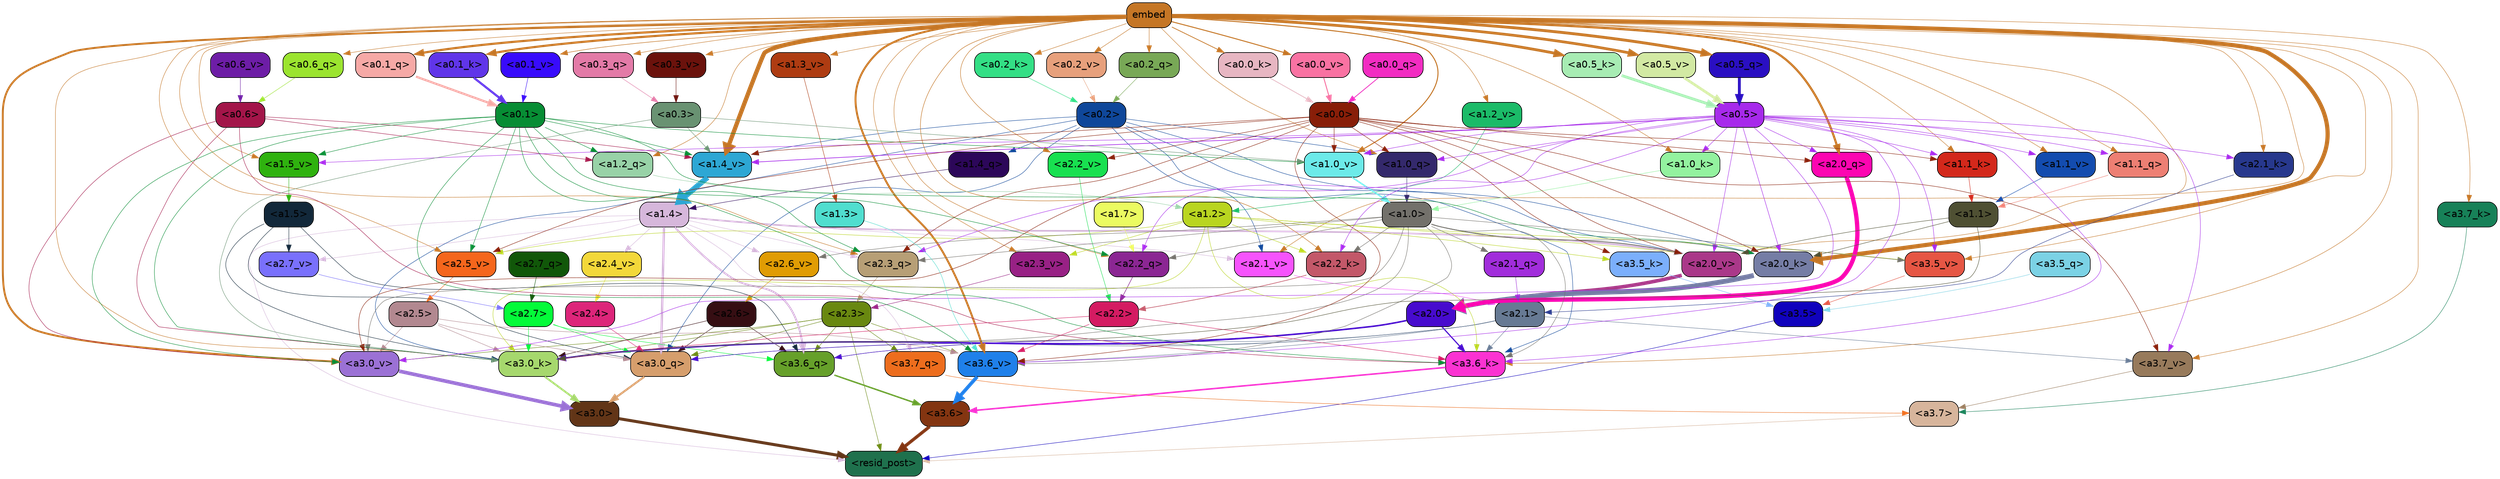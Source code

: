 strict digraph "" {
	graph [bgcolor=transparent,
		layout=dot,
		overlap=false,
		splines=true
	];
	"<a3.7>"	[color=black,
		fillcolor="#d7b59c",
		fontname=Helvetica,
		shape=box,
		style="filled, rounded"];
	"<resid_post>"	[color=black,
		fillcolor="#1f714d",
		fontname=Helvetica,
		shape=box,
		style="filled, rounded"];
	"<a3.7>" -> "<resid_post>"	[color="#d7b59c",
		penwidth=0.6239100098609924];
	"<a3.6>"	[color=black,
		fillcolor="#833511",
		fontname=Helvetica,
		shape=box,
		style="filled, rounded"];
	"<a3.6>" -> "<resid_post>"	[color="#833511",
		penwidth=4.569062113761902];
	"<a3.5>"	[color=black,
		fillcolor="#1002bd",
		fontname=Helvetica,
		shape=box,
		style="filled, rounded"];
	"<a3.5>" -> "<resid_post>"	[color="#1002bd",
		penwidth=0.6];
	"<a3.0>"	[color=black,
		fillcolor="#623517",
		fontname=Helvetica,
		shape=box,
		style="filled, rounded"];
	"<a3.0>" -> "<resid_post>"	[color="#623517",
		penwidth=4.283544182777405];
	"<a2.3>"	[color=black,
		fillcolor="#698810",
		fontname=Helvetica,
		shape=box,
		style="filled, rounded"];
	"<a2.3>" -> "<resid_post>"	[color="#698810",
		penwidth=0.6];
	"<a3.7_q>"	[color=black,
		fillcolor="#ed6d1d",
		fontname=Helvetica,
		shape=box,
		style="filled, rounded"];
	"<a2.3>" -> "<a3.7_q>"	[color="#698810",
		penwidth=0.6];
	"<a3.6_q>"	[color=black,
		fillcolor="#66a02a",
		fontname=Helvetica,
		shape=box,
		style="filled, rounded"];
	"<a2.3>" -> "<a3.6_q>"	[color="#698810",
		penwidth=0.6];
	"<a3.0_q>"	[color=black,
		fillcolor="#d69e6c",
		fontname=Helvetica,
		shape=box,
		style="filled, rounded"];
	"<a2.3>" -> "<a3.0_q>"	[color="#698810",
		penwidth=0.6];
	"<a3.0_k>"	[color=black,
		fillcolor="#a6d86d",
		fontname=Helvetica,
		shape=box,
		style="filled, rounded"];
	"<a2.3>" -> "<a3.0_k>"	[color="#698810",
		penwidth=0.6];
	"<a3.6_v>"	[color=black,
		fillcolor="#1f80ea",
		fontname=Helvetica,
		shape=box,
		style="filled, rounded"];
	"<a2.3>" -> "<a3.6_v>"	[color="#698810",
		penwidth=0.6];
	"<a3.0_v>"	[color=black,
		fillcolor="#9b71d5",
		fontname=Helvetica,
		shape=box,
		style="filled, rounded"];
	"<a2.3>" -> "<a3.0_v>"	[color="#698810",
		penwidth=0.6];
	"<a1.4>"	[color=black,
		fillcolor="#d6b7db",
		fontname=Helvetica,
		shape=box,
		style="filled, rounded"];
	"<a1.4>" -> "<resid_post>"	[color="#d6b7db",
		penwidth=0.6];
	"<a1.4>" -> "<a3.7_q>"	[color="#d6b7db",
		penwidth=0.6];
	"<a1.4>" -> "<a3.6_q>"	[color="#d6b7db",
		penwidth=2.6908124685287476];
	"<a1.4>" -> "<a3.0_q>"	[color="#d6b7db",
		penwidth=3.32076895236969];
	"<a2.3_q>"	[color=black,
		fillcolor="#b79f76",
		fontname=Helvetica,
		shape=box,
		style="filled, rounded"];
	"<a1.4>" -> "<a2.3_q>"	[color="#d6b7db",
		penwidth=0.6];
	"<a2.7_v>"	[color=black,
		fillcolor="#7970fc",
		fontname=Helvetica,
		shape=box,
		style="filled, rounded"];
	"<a1.4>" -> "<a2.7_v>"	[color="#d6b7db",
		penwidth=0.6];
	"<a2.6_v>"	[color=black,
		fillcolor="#e09c04",
		fontname=Helvetica,
		shape=box,
		style="filled, rounded"];
	"<a1.4>" -> "<a2.6_v>"	[color="#d6b7db",
		penwidth=0.6];
	"<a2.5_v>"	[color=black,
		fillcolor="#f5661c",
		fontname=Helvetica,
		shape=box,
		style="filled, rounded"];
	"<a1.4>" -> "<a2.5_v>"	[color="#d6b7db",
		penwidth=0.6];
	"<a2.4_v>"	[color=black,
		fillcolor="#f3d83a",
		fontname=Helvetica,
		shape=box,
		style="filled, rounded"];
	"<a1.4>" -> "<a2.4_v>"	[color="#d6b7db",
		penwidth=0.6];
	"<a2.1_v>"	[color=black,
		fillcolor="#f653fc",
		fontname=Helvetica,
		shape=box,
		style="filled, rounded"];
	"<a1.4>" -> "<a2.1_v>"	[color="#d6b7db",
		penwidth=0.6];
	"<a2.0_v>"	[color=black,
		fillcolor="#aa3889",
		fontname=Helvetica,
		shape=box,
		style="filled, rounded"];
	"<a1.4>" -> "<a2.0_v>"	[color="#d6b7db",
		penwidth=2.3065454959869385];
	"<a3.7_q>" -> "<a3.7>"	[color="#ed6d1d",
		penwidth=0.6];
	"<a3.6_q>" -> "<a3.6>"	[color="#66a02a",
		penwidth=2.03758105635643];
	"<a3.5_q>"	[color=black,
		fillcolor="#7bd2e5",
		fontname=Helvetica,
		shape=box,
		style="filled, rounded"];
	"<a3.5_q>" -> "<a3.5>"	[color="#7bd2e5",
		penwidth=0.6];
	"<a3.0_q>" -> "<a3.0>"	[color="#d69e6c",
		penwidth=2.8638100624084473];
	"<a3.7_k>"	[color=black,
		fillcolor="#178158",
		fontname=Helvetica,
		shape=box,
		style="filled, rounded"];
	"<a3.7_k>" -> "<a3.7>"	[color="#178158",
		penwidth=0.6];
	"<a3.6_k>"	[color=black,
		fillcolor="#fb32d2",
		fontname=Helvetica,
		shape=box,
		style="filled, rounded"];
	"<a3.6_k>" -> "<a3.6>"	[color="#fb32d2",
		penwidth=2.174198240041733];
	"<a3.5_k>"	[color=black,
		fillcolor="#7baffc",
		fontname=Helvetica,
		shape=box,
		style="filled, rounded"];
	"<a3.5_k>" -> "<a3.5>"	[color="#7baffc",
		penwidth=0.6];
	"<a3.0_k>" -> "<a3.0>"	[color="#a6d86d",
		penwidth=2.6274144649505615];
	"<a3.7_v>"	[color=black,
		fillcolor="#977a5b",
		fontname=Helvetica,
		shape=box,
		style="filled, rounded"];
	"<a3.7_v>" -> "<a3.7>"	[color="#977a5b",
		penwidth=0.6];
	"<a3.6_v>" -> "<a3.6>"	[color="#1f80ea",
		penwidth=5.002329230308533];
	"<a3.5_v>"	[color=black,
		fillcolor="#e65644",
		fontname=Helvetica,
		shape=box,
		style="filled, rounded"];
	"<a3.5_v>" -> "<a3.5>"	[color="#e65644",
		penwidth=0.6];
	"<a3.0_v>" -> "<a3.0>"	[color="#9b71d5",
		penwidth=5.188832879066467];
	"<a2.7>"	[color=black,
		fillcolor="#04fb39",
		fontname=Helvetica,
		shape=box,
		style="filled, rounded"];
	"<a2.7>" -> "<a3.6_q>"	[color="#04fb39",
		penwidth=0.6];
	"<a2.7>" -> "<a3.0_q>"	[color="#04fb39",
		penwidth=0.6];
	"<a2.7>" -> "<a3.0_k>"	[color="#04fb39",
		penwidth=0.6];
	"<a2.6>"	[color=black,
		fillcolor="#360e13",
		fontname=Helvetica,
		shape=box,
		style="filled, rounded"];
	"<a2.6>" -> "<a3.6_q>"	[color="#360e13",
		penwidth=0.6];
	"<a2.6>" -> "<a3.0_q>"	[color="#360e13",
		penwidth=0.6];
	"<a2.6>" -> "<a3.0_k>"	[color="#360e13",
		penwidth=0.6];
	"<a2.1>"	[color=black,
		fillcolor="#677a94",
		fontname=Helvetica,
		shape=box,
		style="filled, rounded"];
	"<a2.1>" -> "<a3.6_q>"	[color="#677a94",
		penwidth=0.6];
	"<a2.1>" -> "<a3.0_q>"	[color="#677a94",
		penwidth=0.6];
	"<a2.1>" -> "<a3.6_k>"	[color="#677a94",
		penwidth=0.6];
	"<a2.1>" -> "<a3.0_k>"	[color="#677a94",
		penwidth=0.6];
	"<a2.1>" -> "<a3.7_v>"	[color="#677a94",
		penwidth=0.6];
	"<a2.1>" -> "<a3.6_v>"	[color="#677a94",
		penwidth=0.6];
	"<a2.0>"	[color=black,
		fillcolor="#470bce",
		fontname=Helvetica,
		shape=box,
		style="filled, rounded"];
	"<a2.0>" -> "<a3.6_q>"	[color="#470bce",
		penwidth=0.6];
	"<a2.0>" -> "<a3.0_q>"	[color="#470bce",
		penwidth=0.6];
	"<a2.0>" -> "<a3.6_k>"	[color="#470bce",
		penwidth=1.6254686117172241];
	"<a2.0>" -> "<a3.0_k>"	[color="#470bce",
		penwidth=2.182972814887762];
	"<a1.5>"	[color=black,
		fillcolor="#12283a",
		fontname=Helvetica,
		shape=box,
		style="filled, rounded"];
	"<a1.5>" -> "<a3.6_q>"	[color="#12283a",
		penwidth=0.6];
	"<a1.5>" -> "<a3.0_q>"	[color="#12283a",
		penwidth=0.6];
	"<a1.5>" -> "<a3.0_k>"	[color="#12283a",
		penwidth=0.6];
	"<a1.5>" -> "<a2.7_v>"	[color="#12283a",
		penwidth=0.6];
	"<a2.5>"	[color=black,
		fillcolor="#b28890",
		fontname=Helvetica,
		shape=box,
		style="filled, rounded"];
	"<a2.5>" -> "<a3.0_q>"	[color="#b28890",
		penwidth=0.6];
	"<a2.5>" -> "<a3.0_k>"	[color="#b28890",
		penwidth=0.6];
	"<a2.5>" -> "<a3.6_v>"	[color="#b28890",
		penwidth=0.6];
	"<a2.5>" -> "<a3.0_v>"	[color="#b28890",
		penwidth=0.6];
	"<a2.4>"	[color=black,
		fillcolor="#dd257a",
		fontname=Helvetica,
		shape=box,
		style="filled, rounded"];
	"<a2.4>" -> "<a3.0_q>"	[color="#dd257a",
		penwidth=0.6];
	"<a0.2>"	[color=black,
		fillcolor="#0f479a",
		fontname=Helvetica,
		shape=box,
		style="filled, rounded"];
	"<a0.2>" -> "<a3.0_q>"	[color="#0f479a",
		penwidth=0.6];
	"<a0.2>" -> "<a3.6_k>"	[color="#0f479a",
		penwidth=0.6];
	"<a0.2>" -> "<a3.0_k>"	[color="#0f479a",
		penwidth=0.6];
	"<a2.0_k>"	[color=black,
		fillcolor="#757da5",
		fontname=Helvetica,
		shape=box,
		style="filled, rounded"];
	"<a0.2>" -> "<a2.0_k>"	[color="#0f479a",
		penwidth=0.6];
	"<a0.2>" -> "<a2.1_v>"	[color="#0f479a",
		penwidth=0.6];
	"<a0.2>" -> "<a2.0_v>"	[color="#0f479a",
		penwidth=0.6];
	"<a1.4_q>"	[color=black,
		fillcolor="#2c0759",
		fontname=Helvetica,
		shape=box,
		style="filled, rounded"];
	"<a0.2>" -> "<a1.4_q>"	[color="#0f479a",
		penwidth=0.6];
	"<a1.0_q>"	[color=black,
		fillcolor="#34296c",
		fontname=Helvetica,
		shape=box,
		style="filled, rounded"];
	"<a0.2>" -> "<a1.0_q>"	[color="#0f479a",
		penwidth=0.6];
	"<a1.4_v>"	[color=black,
		fillcolor="#2da7d4",
		fontname=Helvetica,
		shape=box,
		style="filled, rounded"];
	"<a0.2>" -> "<a1.4_v>"	[color="#0f479a",
		penwidth=0.6];
	embed	[color=black,
		fillcolor="#c57625",
		fontname=Helvetica,
		shape=box,
		style="filled, rounded"];
	embed -> "<a3.7_k>"	[color="#c57625",
		penwidth=0.6];
	embed -> "<a3.6_k>"	[color="#c57625",
		penwidth=0.6];
	embed -> "<a3.0_k>"	[color="#c57625",
		penwidth=0.6];
	embed -> "<a3.7_v>"	[color="#c57625",
		penwidth=0.6];
	embed -> "<a3.6_v>"	[color="#c57625",
		penwidth=2.809220314025879];
	embed -> "<a3.5_v>"	[color="#c57625",
		penwidth=0.6];
	embed -> "<a3.0_v>"	[color="#c57625",
		penwidth=2.754121422767639];
	embed -> "<a2.3_q>"	[color="#c57625",
		penwidth=0.6];
	"<a2.2_q>"	[color=black,
		fillcolor="#8b2693",
		fontname=Helvetica,
		shape=box,
		style="filled, rounded"];
	embed -> "<a2.2_q>"	[color="#c57625",
		penwidth=0.6];
	"<a2.0_q>"	[color=black,
		fillcolor="#fc05b1",
		fontname=Helvetica,
		shape=box,
		style="filled, rounded"];
	embed -> "<a2.0_q>"	[color="#c57625",
		penwidth=3.102177858352661];
	"<a2.2_k>"	[color=black,
		fillcolor="#c35869",
		fontname=Helvetica,
		shape=box,
		style="filled, rounded"];
	embed -> "<a2.2_k>"	[color="#c57625",
		penwidth=0.6805839538574219];
	"<a2.1_k>"	[color=black,
		fillcolor="#27388d",
		fontname=Helvetica,
		shape=box,
		style="filled, rounded"];
	embed -> "<a2.1_k>"	[color="#c57625",
		penwidth=0.6];
	embed -> "<a2.0_k>"	[color="#c57625",
		penwidth=5.977519929409027];
	embed -> "<a2.5_v>"	[color="#c57625",
		penwidth=0.6];
	"<a2.3_v>"	[color=black,
		fillcolor="#982185",
		fontname=Helvetica,
		shape=box,
		style="filled, rounded"];
	embed -> "<a2.3_v>"	[color="#c57625",
		penwidth=0.6];
	"<a2.2_v>"	[color=black,
		fillcolor="#18e050",
		fontname=Helvetica,
		shape=box,
		style="filled, rounded"];
	embed -> "<a2.2_v>"	[color="#c57625",
		penwidth=0.6436443328857422];
	embed -> "<a2.1_v>"	[color="#c57625",
		penwidth=0.6];
	embed -> "<a2.0_v>"	[color="#c57625",
		penwidth=0.6];
	"<a1.2_q>"	[color=black,
		fillcolor="#98d2a7",
		fontname=Helvetica,
		shape=box,
		style="filled, rounded"];
	embed -> "<a1.2_q>"	[color="#c57625",
		penwidth=0.6224298477172852];
	"<a1.1_q>"	[color=black,
		fillcolor="#ed7f73",
		fontname=Helvetica,
		shape=box,
		style="filled, rounded"];
	embed -> "<a1.1_q>"	[color="#c57625",
		penwidth=0.6];
	embed -> "<a1.0_q>"	[color="#c57625",
		penwidth=0.6];
	"<a1.1_k>"	[color=black,
		fillcolor="#d3281b",
		fontname=Helvetica,
		shape=box,
		style="filled, rounded"];
	embed -> "<a1.1_k>"	[color="#c57625",
		penwidth=0.6];
	"<a1.0_k>"	[color=black,
		fillcolor="#93f29f",
		fontname=Helvetica,
		shape=box,
		style="filled, rounded"];
	embed -> "<a1.0_k>"	[color="#c57625",
		penwidth=0.6];
	"<a1.5_v>"	[color=black,
		fillcolor="#2fb20f",
		fontname=Helvetica,
		shape=box,
		style="filled, rounded"];
	embed -> "<a1.5_v>"	[color="#c57625",
		penwidth=0.6];
	embed -> "<a1.4_v>"	[color="#c57625",
		penwidth=6.155339062213898];
	"<a1.3_v>"	[color=black,
		fillcolor="#ae3c12",
		fontname=Helvetica,
		shape=box,
		style="filled, rounded"];
	embed -> "<a1.3_v>"	[color="#c57625",
		penwidth=0.6];
	"<a1.2_v>"	[color=black,
		fillcolor="#1bbb68",
		fontname=Helvetica,
		shape=box,
		style="filled, rounded"];
	embed -> "<a1.2_v>"	[color="#c57625",
		penwidth=0.6];
	"<a1.1_v>"	[color=black,
		fillcolor="#134caf",
		fontname=Helvetica,
		shape=box,
		style="filled, rounded"];
	embed -> "<a1.1_v>"	[color="#c57625",
		penwidth=0.6];
	"<a1.0_v>"	[color=black,
		fillcolor="#6ceae9",
		fontname=Helvetica,
		shape=box,
		style="filled, rounded"];
	embed -> "<a1.0_v>"	[color="#c57625",
		penwidth=1.3890299797058105];
	"<a0.6_q>"	[color=black,
		fillcolor="#9be42f",
		fontname=Helvetica,
		shape=box,
		style="filled, rounded"];
	embed -> "<a0.6_q>"	[color="#c57625",
		penwidth=0.6];
	"<a0.5_q>"	[color=black,
		fillcolor="#2a0fc2",
		fontname=Helvetica,
		shape=box,
		style="filled, rounded"];
	embed -> "<a0.5_q>"	[color="#c57625",
		penwidth=4.07996666431427];
	"<a0.3_q>"	[color=black,
		fillcolor="#e37aa7",
		fontname=Helvetica,
		shape=box,
		style="filled, rounded"];
	embed -> "<a0.3_q>"	[color="#c57625",
		penwidth=0.6];
	"<a0.2_q>"	[color=black,
		fillcolor="#78a856",
		fontname=Helvetica,
		shape=box,
		style="filled, rounded"];
	embed -> "<a0.2_q>"	[color="#c57625",
		penwidth=0.6];
	"<a0.1_q>"	[color=black,
		fillcolor="#f6a9a6",
		fontname=Helvetica,
		shape=box,
		style="filled, rounded"];
	embed -> "<a0.1_q>"	[color="#c57625",
		penwidth=3.1045215129852295];
	"<a0.5_k>"	[color=black,
		fillcolor="#a7ecb3",
		fontname=Helvetica,
		shape=box,
		style="filled, rounded"];
	embed -> "<a0.5_k>"	[color="#c57625",
		penwidth=3.961596131324768];
	"<a0.2_k>"	[color=black,
		fillcolor="#33df85",
		fontname=Helvetica,
		shape=box,
		style="filled, rounded"];
	embed -> "<a0.2_k>"	[color="#c57625",
		penwidth=0.6];
	"<a0.1_k>"	[color=black,
		fillcolor="#6035e9",
		fontname=Helvetica,
		shape=box,
		style="filled, rounded"];
	embed -> "<a0.1_k>"	[color="#c57625",
		penwidth=3.0873727798461914];
	"<a0.0_k>"	[color=black,
		fillcolor="#e7b6c2",
		fontname=Helvetica,
		shape=box,
		style="filled, rounded"];
	embed -> "<a0.0_k>"	[color="#c57625",
		penwidth=1.0056166648864746];
	"<a0.5_v>"	[color=black,
		fillcolor="#d2e9a3",
		fontname=Helvetica,
		shape=box,
		style="filled, rounded"];
	embed -> "<a0.5_v>"	[color="#c57625",
		penwidth=3.8657681941986084];
	"<a0.3_v>"	[color=black,
		fillcolor="#6b120c",
		fontname=Helvetica,
		shape=box,
		style="filled, rounded"];
	embed -> "<a0.3_v>"	[color="#c57625",
		penwidth=0.6];
	"<a0.2_v>"	[color=black,
		fillcolor="#e7a07c",
		fontname=Helvetica,
		shape=box,
		style="filled, rounded"];
	embed -> "<a0.2_v>"	[color="#c57625",
		penwidth=0.6];
	"<a0.1_v>"	[color=black,
		fillcolor="#380bfc",
		fontname=Helvetica,
		shape=box,
		style="filled, rounded"];
	embed -> "<a0.1_v>"	[color="#c57625",
		penwidth=0.7226338386535645];
	"<a0.0_v>"	[color=black,
		fillcolor="#f972a2",
		fontname=Helvetica,
		shape=box,
		style="filled, rounded"];
	embed -> "<a0.0_v>"	[color="#c57625",
		penwidth=1.3709254264831543];
	"<a2.2>"	[color=black,
		fillcolor="#d41b62",
		fontname=Helvetica,
		shape=box,
		style="filled, rounded"];
	"<a2.2>" -> "<a3.6_k>"	[color="#d41b62",
		penwidth=0.6];
	"<a2.2>" -> "<a3.0_k>"	[color="#d41b62",
		penwidth=0.6065438985824585];
	"<a2.2>" -> "<a3.6_v>"	[color="#d41b62",
		penwidth=0.6];
	"<a1.2>"	[color=black,
		fillcolor="#b9d520",
		fontname=Helvetica,
		shape=box,
		style="filled, rounded"];
	"<a1.2>" -> "<a3.6_k>"	[color="#b9d520",
		penwidth=0.6];
	"<a1.2>" -> "<a3.5_k>"	[color="#b9d520",
		penwidth=0.6];
	"<a1.2>" -> "<a3.0_k>"	[color="#b9d520",
		penwidth=0.6];
	"<a1.2>" -> "<a3.5_v>"	[color="#b9d520",
		penwidth=0.6];
	"<a1.2>" -> "<a2.2_k>"	[color="#b9d520",
		penwidth=0.6];
	"<a1.2>" -> "<a2.5_v>"	[color="#b9d520",
		penwidth=0.6];
	"<a1.2>" -> "<a2.3_v>"	[color="#b9d520",
		penwidth=0.6];
	"<a1.2>" -> "<a2.0_v>"	[color="#b9d520",
		penwidth=0.6];
	"<a1.0>"	[color=black,
		fillcolor="#73716b",
		fontname=Helvetica,
		shape=box,
		style="filled, rounded"];
	"<a1.0>" -> "<a3.6_k>"	[color="#73716b",
		penwidth=0.6];
	"<a1.0>" -> "<a3.0_k>"	[color="#73716b",
		penwidth=0.6];
	"<a1.0>" -> "<a3.6_v>"	[color="#73716b",
		penwidth=0.6];
	"<a1.0>" -> "<a3.5_v>"	[color="#73716b",
		penwidth=0.6];
	"<a1.0>" -> "<a3.0_v>"	[color="#73716b",
		penwidth=0.6];
	"<a1.0>" -> "<a2.3_q>"	[color="#73716b",
		penwidth=0.6];
	"<a1.0>" -> "<a2.2_q>"	[color="#73716b",
		penwidth=0.6];
	"<a2.1_q>"	[color=black,
		fillcolor="#a12ddb",
		fontname=Helvetica,
		shape=box,
		style="filled, rounded"];
	"<a1.0>" -> "<a2.1_q>"	[color="#73716b",
		penwidth=0.6];
	"<a1.0>" -> "<a2.2_k>"	[color="#73716b",
		penwidth=0.6];
	"<a1.0>" -> "<a2.0_k>"	[color="#73716b",
		penwidth=0.6];
	"<a1.0>" -> "<a2.6_v>"	[color="#73716b",
		penwidth=0.6];
	"<a1.0>" -> "<a2.0_v>"	[color="#73716b",
		penwidth=1.2192587852478027];
	"<a0.6>"	[color=black,
		fillcolor="#a31549",
		fontname=Helvetica,
		shape=box,
		style="filled, rounded"];
	"<a0.6>" -> "<a3.6_k>"	[color="#a31549",
		penwidth=0.6];
	"<a0.6>" -> "<a3.0_k>"	[color="#a31549",
		penwidth=0.6];
	"<a0.6>" -> "<a3.0_v>"	[color="#a31549",
		penwidth=0.6];
	"<a0.6>" -> "<a1.2_q>"	[color="#a31549",
		penwidth=0.6];
	"<a0.6>" -> "<a1.4_v>"	[color="#a31549",
		penwidth=0.6];
	"<a0.5>"	[color=black,
		fillcolor="#a729eb",
		fontname=Helvetica,
		shape=box,
		style="filled, rounded"];
	"<a0.5>" -> "<a3.6_k>"	[color="#a729eb",
		penwidth=0.6];
	"<a0.5>" -> "<a3.7_v>"	[color="#a729eb",
		penwidth=0.6];
	"<a0.5>" -> "<a3.6_v>"	[color="#a729eb",
		penwidth=0.6];
	"<a0.5>" -> "<a3.5_v>"	[color="#a729eb",
		penwidth=0.6];
	"<a0.5>" -> "<a3.0_v>"	[color="#a729eb",
		penwidth=0.6120390892028809];
	"<a0.5>" -> "<a2.3_q>"	[color="#a729eb",
		penwidth=0.6];
	"<a0.5>" -> "<a2.2_q>"	[color="#a729eb",
		penwidth=0.6];
	"<a0.5>" -> "<a2.0_q>"	[color="#a729eb",
		penwidth=0.6];
	"<a0.5>" -> "<a2.2_k>"	[color="#a729eb",
		penwidth=0.6];
	"<a0.5>" -> "<a2.1_k>"	[color="#a729eb",
		penwidth=0.6];
	"<a0.5>" -> "<a2.0_k>"	[color="#a729eb",
		penwidth=0.658348560333252];
	"<a0.5>" -> "<a2.0_v>"	[color="#a729eb",
		penwidth=0.6];
	"<a0.5>" -> "<a1.1_q>"	[color="#a729eb",
		penwidth=0.6];
	"<a0.5>" -> "<a1.0_q>"	[color="#a729eb",
		penwidth=0.6];
	"<a0.5>" -> "<a1.1_k>"	[color="#a729eb",
		penwidth=0.6];
	"<a0.5>" -> "<a1.0_k>"	[color="#a729eb",
		penwidth=0.6];
	"<a0.5>" -> "<a1.5_v>"	[color="#a729eb",
		penwidth=0.6];
	"<a0.5>" -> "<a1.4_v>"	[color="#a729eb",
		penwidth=0.9002184867858887];
	"<a0.5>" -> "<a1.1_v>"	[color="#a729eb",
		penwidth=0.6];
	"<a0.5>" -> "<a1.0_v>"	[color="#a729eb",
		penwidth=0.6];
	"<a0.1>"	[color=black,
		fillcolor="#078d34",
		fontname=Helvetica,
		shape=box,
		style="filled, rounded"];
	"<a0.1>" -> "<a3.6_k>"	[color="#078d34",
		penwidth=0.6];
	"<a0.1>" -> "<a3.0_k>"	[color="#078d34",
		penwidth=0.6];
	"<a0.1>" -> "<a3.6_v>"	[color="#078d34",
		penwidth=0.6];
	"<a0.1>" -> "<a3.0_v>"	[color="#078d34",
		penwidth=0.6];
	"<a0.1>" -> "<a2.3_q>"	[color="#078d34",
		penwidth=0.6];
	"<a0.1>" -> "<a2.2_q>"	[color="#078d34",
		penwidth=0.6];
	"<a0.1>" -> "<a2.0_k>"	[color="#078d34",
		penwidth=0.6];
	"<a0.1>" -> "<a2.5_v>"	[color="#078d34",
		penwidth=0.6];
	"<a0.1>" -> "<a1.2_q>"	[color="#078d34",
		penwidth=0.6];
	"<a0.1>" -> "<a1.5_v>"	[color="#078d34",
		penwidth=0.6];
	"<a0.1>" -> "<a1.4_v>"	[color="#078d34",
		penwidth=0.6];
	"<a0.1>" -> "<a1.0_v>"	[color="#078d34",
		penwidth=0.6];
	"<a0.0>"	[color=black,
		fillcolor="#881e08",
		fontname=Helvetica,
		shape=box,
		style="filled, rounded"];
	"<a0.0>" -> "<a3.5_k>"	[color="#881e08",
		penwidth=0.6];
	"<a0.0>" -> "<a3.7_v>"	[color="#881e08",
		penwidth=0.6];
	"<a0.0>" -> "<a3.6_v>"	[color="#881e08",
		penwidth=0.6];
	"<a0.0>" -> "<a3.0_v>"	[color="#881e08",
		penwidth=0.6];
	"<a0.0>" -> "<a2.3_q>"	[color="#881e08",
		penwidth=0.6];
	"<a0.0>" -> "<a2.0_q>"	[color="#881e08",
		penwidth=0.6];
	"<a0.0>" -> "<a2.0_k>"	[color="#881e08",
		penwidth=0.6];
	"<a0.0>" -> "<a2.5_v>"	[color="#881e08",
		penwidth=0.6];
	"<a0.0>" -> "<a2.2_v>"	[color="#881e08",
		penwidth=0.6];
	"<a0.0>" -> "<a2.0_v>"	[color="#881e08",
		penwidth=0.6];
	"<a0.0>" -> "<a1.0_q>"	[color="#881e08",
		penwidth=0.6];
	"<a0.0>" -> "<a1.1_k>"	[color="#881e08",
		penwidth=0.6];
	"<a0.0>" -> "<a1.4_v>"	[color="#881e08",
		penwidth=0.6];
	"<a0.0>" -> "<a1.0_v>"	[color="#881e08",
		penwidth=0.6];
	"<a1.1>"	[color=black,
		fillcolor="#4f5033",
		fontname=Helvetica,
		shape=box,
		style="filled, rounded"];
	"<a1.1>" -> "<a3.0_k>"	[color="#4f5033",
		penwidth=0.6];
	"<a1.1>" -> "<a2.0_k>"	[color="#4f5033",
		penwidth=0.6];
	"<a1.1>" -> "<a2.0_v>"	[color="#4f5033",
		penwidth=0.6];
	"<a0.3>"	[color=black,
		fillcolor="#699272",
		fontname=Helvetica,
		shape=box,
		style="filled, rounded"];
	"<a0.3>" -> "<a3.0_k>"	[color="#699272",
		penwidth=0.6];
	"<a0.3>" -> "<a1.4_v>"	[color="#699272",
		penwidth=0.6];
	"<a0.3>" -> "<a1.0_v>"	[color="#699272",
		penwidth=0.6];
	"<a1.3>"	[color=black,
		fillcolor="#50decf",
		fontname=Helvetica,
		shape=box,
		style="filled, rounded"];
	"<a1.3>" -> "<a3.6_v>"	[color="#50decf",
		penwidth=0.6];
	"<a2.7_q>"	[color=black,
		fillcolor="#115709",
		fontname=Helvetica,
		shape=box,
		style="filled, rounded"];
	"<a2.7_q>" -> "<a2.7>"	[color="#115709",
		penwidth=0.6];
	"<a2.3_q>" -> "<a2.3>"	[color="#b79f76",
		penwidth=0.6];
	"<a2.2_q>" -> "<a2.2>"	[color="#8b2693",
		penwidth=0.7585353851318359];
	"<a2.1_q>" -> "<a2.1>"	[color="#a12ddb",
		penwidth=0.6];
	"<a2.0_q>" -> "<a2.0>"	[color="#fc05b1",
		penwidth=6.189085364341736];
	"<a2.2_k>" -> "<a2.2>"	[color="#c35869",
		penwidth=0.87534499168396];
	"<a2.1_k>" -> "<a2.1>"	[color="#27388d",
		penwidth=0.6];
	"<a2.0_k>" -> "<a2.0>"	[color="#757da5",
		penwidth=7.056803464889526];
	"<a2.7_v>" -> "<a2.7>"	[color="#7970fc",
		penwidth=0.6];
	"<a2.6_v>" -> "<a2.6>"	[color="#e09c04",
		penwidth=0.6];
	"<a2.5_v>" -> "<a2.5>"	[color="#f5661c",
		penwidth=0.6];
	"<a2.4_v>" -> "<a2.4>"	[color="#f3d83a",
		penwidth=0.6];
	"<a2.3_v>" -> "<a2.3>"	[color="#982185",
		penwidth=0.6];
	"<a2.2_v>" -> "<a2.2>"	[color="#18e050",
		penwidth=0.6];
	"<a2.1_v>" -> "<a2.1>"	[color="#f653fc",
		penwidth=0.6];
	"<a2.0_v>" -> "<a2.0>"	[color="#aa3889",
		penwidth=5.12138295173645];
	"<a1.7>"	[color=black,
		fillcolor="#ebfb61",
		fontname=Helvetica,
		shape=box,
		style="filled, rounded"];
	"<a1.7>" -> "<a2.2_q>"	[color="#ebfb61",
		penwidth=0.6];
	"<a1.4_q>" -> "<a1.4>"	[color="#2c0759",
		penwidth=0.6];
	"<a1.2_q>" -> "<a1.2>"	[color="#98d2a7",
		penwidth=0.6036911010742188];
	"<a1.1_q>" -> "<a1.1>"	[color="#ed7f73",
		penwidth=0.6];
	"<a1.0_q>" -> "<a1.0>"	[color="#34296c",
		penwidth=0.6];
	"<a1.1_k>" -> "<a1.1>"	[color="#d3281b",
		penwidth=0.6];
	"<a1.0_k>" -> "<a1.0>"	[color="#93f29f",
		penwidth=0.6];
	"<a1.5_v>" -> "<a1.5>"	[color="#2fb20f",
		penwidth=0.6];
	"<a1.4_v>" -> "<a1.4>"	[color="#2da7d4",
		penwidth=7.850657939910889];
	"<a1.3_v>" -> "<a1.3>"	[color="#ae3c12",
		penwidth=0.6];
	"<a1.2_v>" -> "<a1.2>"	[color="#1bbb68",
		penwidth=0.6];
	"<a1.1_v>" -> "<a1.1>"	[color="#134caf",
		penwidth=0.6];
	"<a1.0_v>" -> "<a1.0>"	[color="#6ceae9",
		penwidth=2.021620035171509];
	"<a0.6_q>" -> "<a0.6>"	[color="#9be42f",
		penwidth=0.6];
	"<a0.5_q>" -> "<a0.5>"	[color="#2a0fc2",
		penwidth=4.077653527259827];
	"<a0.3_q>" -> "<a0.3>"	[color="#e37aa7",
		penwidth=0.6];
	"<a0.2_q>" -> "<a0.2>"	[color="#78a856",
		penwidth=0.6];
	"<a0.1_q>" -> "<a0.1>"	[color="#f6a9a6",
		penwidth=3.1134376525878906];
	"<a0.0_q>"	[color=black,
		fillcolor="#f22cc2",
		fontname=Helvetica,
		shape=box,
		style="filled, rounded"];
	"<a0.0_q>" -> "<a0.0>"	[color="#f22cc2",
		penwidth=1.0843520164489746];
	"<a0.5_k>" -> "<a0.5>"	[color="#a7ecb3",
		penwidth=3.968934178352356];
	"<a0.2_k>" -> "<a0.2>"	[color="#33df85",
		penwidth=0.6];
	"<a0.1_k>" -> "<a0.1>"	[color="#6035e9",
		penwidth=3.0963125228881836];
	"<a0.0_k>" -> "<a0.0>"	[color="#e7b6c2",
		penwidth=1.0073614120483398];
	"<a0.6_v>"	[color=black,
		fillcolor="#6d1da6",
		fontname=Helvetica,
		shape=box,
		style="filled, rounded"];
	"<a0.6_v>" -> "<a0.6>"	[color="#6d1da6",
		penwidth=0.6];
	"<a0.5_v>" -> "<a0.5>"	[color="#d2e9a3",
		penwidth=3.7172799110412598];
	"<a0.3_v>" -> "<a0.3>"	[color="#6b120c",
		penwidth=0.6];
	"<a0.2_v>" -> "<a0.2>"	[color="#e7a07c",
		penwidth=0.6];
	"<a0.1_v>" -> "<a0.1>"	[color="#380bfc",
		penwidth=0.602088451385498];
	"<a0.0_v>" -> "<a0.0>"	[color="#f972a2",
		penwidth=1.3448786735534668];
}
